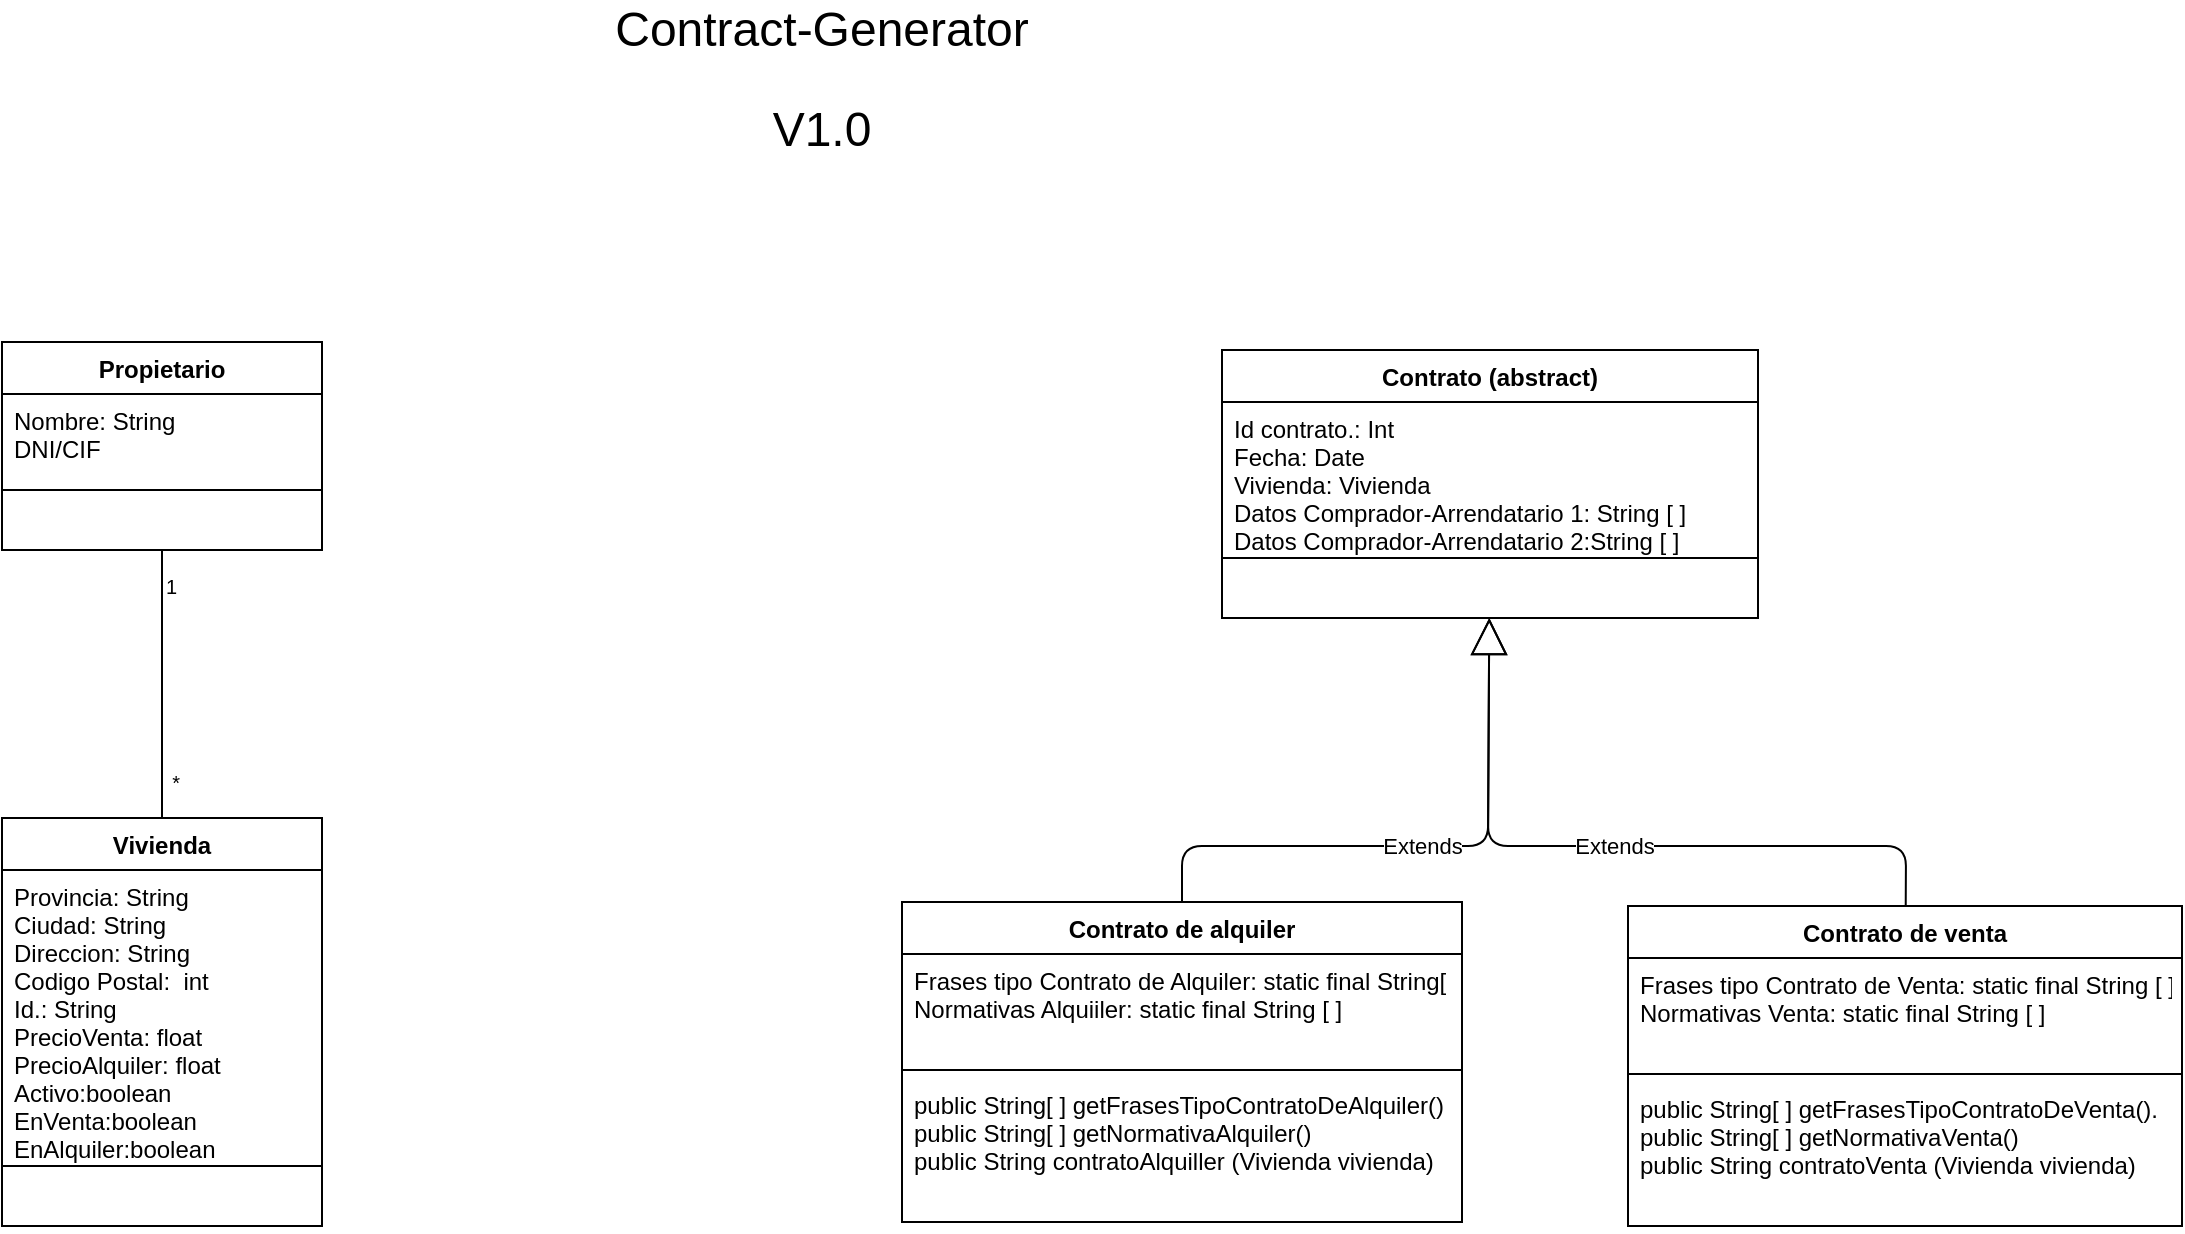 <mxfile version="13.0.3" type="device"><diagram id="RGud9YXuSr5TjQKjlKzS" name="Page-1"><mxGraphModel dx="2031" dy="1190" grid="1" gridSize="10" guides="1" tooltips="1" connect="1" arrows="1" fold="1" page="1" pageScale="1" pageWidth="827" pageHeight="1169" math="0" shadow="0"><root><mxCell id="0"/><mxCell id="1" parent="0"/><mxCell id="_lyHh59Kx2P7Mx8LhowN-30" value="" style="endArrow=none;html=1;edgeStyle=orthogonalEdgeStyle;" parent="1" source="_lyHh59Kx2P7Mx8LhowN-25" target="_lyHh59Kx2P7Mx8LhowN-1" edge="1"><mxGeometry relative="1" as="geometry"><mxPoint x="868" y="415" as="sourcePoint"/><mxPoint x="1028" y="415" as="targetPoint"/></mxGeometry></mxCell><mxCell id="_lyHh59Kx2P7Mx8LhowN-31" value="1" style="resizable=0;html=1;align=left;verticalAlign=bottom;labelBackgroundColor=#ffffff;fontSize=10;" parent="_lyHh59Kx2P7Mx8LhowN-30" connectable="0" vertex="1"><mxGeometry x="-1" relative="1" as="geometry"><mxPoint y="26" as="offset"/></mxGeometry></mxCell><mxCell id="_lyHh59Kx2P7Mx8LhowN-32" value="*" style="resizable=0;html=1;align=right;verticalAlign=bottom;labelBackgroundColor=#ffffff;fontSize=10;" parent="_lyHh59Kx2P7Mx8LhowN-30" connectable="0" vertex="1"><mxGeometry x="1" relative="1" as="geometry"><mxPoint x="9" y="-10" as="offset"/></mxGeometry></mxCell><mxCell id="cKn6U9NnltSsnoo_Pz6w-9" value="Extends" style="endArrow=block;endSize=16;endFill=0;html=1;" parent="1" source="cKn6U9NnltSsnoo_Pz6w-1" target="_lyHh59Kx2P7Mx8LhowN-21" edge="1"><mxGeometry width="160" relative="1" as="geometry"><mxPoint x="983" y="838" as="sourcePoint"/><mxPoint x="1143" y="838" as="targetPoint"/><Array as="points"><mxPoint x="1010" y="578"/><mxPoint x="1163" y="578"/></Array></mxGeometry></mxCell><mxCell id="cKn6U9NnltSsnoo_Pz6w-10" value="Extends" style="endArrow=block;endSize=16;endFill=0;html=1;" parent="1" source="cKn6U9NnltSsnoo_Pz6w-5" target="_lyHh59Kx2P7Mx8LhowN-21" edge="1"><mxGeometry width="160" relative="1" as="geometry"><mxPoint x="1066.077" y="618" as="sourcePoint"/><mxPoint x="1139.923" y="522" as="targetPoint"/><Array as="points"><mxPoint x="1372" y="578"/><mxPoint x="1163" y="578"/></Array></mxGeometry></mxCell><mxCell id="1rRV27EmKX2JQK0w0JBN-1" value="Contract-Generator" style="text;html=1;strokeColor=none;fillColor=none;align=center;verticalAlign=middle;whiteSpace=wrap;rounded=0;fontSize=24;" parent="1" vertex="1"><mxGeometry x="720" y="160" width="220" height="20" as="geometry"/></mxCell><mxCell id="1rRV27EmKX2JQK0w0JBN-2" value="V1.0" style="text;html=1;strokeColor=none;fillColor=none;align=center;verticalAlign=middle;whiteSpace=wrap;rounded=0;fontSize=24;" parent="1" vertex="1"><mxGeometry x="810" y="210" width="40" height="20" as="geometry"/></mxCell><mxCell id="cKn6U9NnltSsnoo_Pz6w-5" value="Contrato de venta" style="swimlane;fontStyle=1;align=center;verticalAlign=top;childLayout=stackLayout;horizontal=1;startSize=26;horizontalStack=0;resizeParent=1;resizeParentMax=0;resizeLast=0;collapsible=1;marginBottom=0;" parent="1" vertex="1"><mxGeometry x="1233" y="608" width="277" height="160" as="geometry"/></mxCell><mxCell id="cKn6U9NnltSsnoo_Pz6w-6" value="Frases tipo Contrato de Venta: static final String [ ]&#10;Normativas Venta: static final String [ ]" style="text;strokeColor=none;fillColor=none;align=left;verticalAlign=top;spacingLeft=4;spacingRight=4;overflow=hidden;rotatable=0;points=[[0,0.5],[1,0.5]];portConstraint=eastwest;" parent="cKn6U9NnltSsnoo_Pz6w-5" vertex="1"><mxGeometry y="26" width="277" height="54" as="geometry"/></mxCell><mxCell id="cKn6U9NnltSsnoo_Pz6w-7" value="" style="line;strokeWidth=1;fillColor=none;align=left;verticalAlign=middle;spacingTop=-1;spacingLeft=3;spacingRight=3;rotatable=0;labelPosition=right;points=[];portConstraint=eastwest;" parent="cKn6U9NnltSsnoo_Pz6w-5" vertex="1"><mxGeometry y="80" width="277" height="8" as="geometry"/></mxCell><mxCell id="cKn6U9NnltSsnoo_Pz6w-8" value="public String[ ] getFrasesTipoContratoDeVenta().&#10;public String[ ] getNormativaVenta()&#10;public String contratoVenta (Vivienda vivienda)&#10;" style="text;strokeColor=none;fillColor=none;align=left;verticalAlign=top;spacingLeft=4;spacingRight=4;overflow=hidden;rotatable=0;points=[[0,0.5],[1,0.5]];portConstraint=eastwest;" parent="cKn6U9NnltSsnoo_Pz6w-5" vertex="1"><mxGeometry y="88" width="277" height="72" as="geometry"/></mxCell><mxCell id="cKn6U9NnltSsnoo_Pz6w-1" value="Contrato de alquiler" style="swimlane;fontStyle=1;align=center;verticalAlign=top;childLayout=stackLayout;horizontal=1;startSize=26;horizontalStack=0;resizeParent=1;resizeParentMax=0;resizeLast=0;collapsible=1;marginBottom=0;" parent="1" vertex="1"><mxGeometry x="870" y="606" width="280" height="160" as="geometry"/></mxCell><mxCell id="cKn6U9NnltSsnoo_Pz6w-2" value="Frases tipo Contrato de Alquiler: static final String[ ]&#10;Normativas Alquiiler: static final String [ ]" style="text;strokeColor=none;fillColor=none;align=left;verticalAlign=top;spacingLeft=4;spacingRight=4;overflow=hidden;rotatable=0;points=[[0,0.5],[1,0.5]];portConstraint=eastwest;" parent="cKn6U9NnltSsnoo_Pz6w-1" vertex="1"><mxGeometry y="26" width="280" height="54" as="geometry"/></mxCell><mxCell id="cKn6U9NnltSsnoo_Pz6w-3" value="" style="line;strokeWidth=1;fillColor=none;align=left;verticalAlign=middle;spacingTop=-1;spacingLeft=3;spacingRight=3;rotatable=0;labelPosition=right;points=[];portConstraint=eastwest;" parent="cKn6U9NnltSsnoo_Pz6w-1" vertex="1"><mxGeometry y="80" width="280" height="8" as="geometry"/></mxCell><mxCell id="cKn6U9NnltSsnoo_Pz6w-4" value="public String[ ] getFrasesTipoContratoDeAlquiler()&#10;public String[ ] getNormativaAlquiler()&#10;public String contratoAlquiller (Vivienda vivienda)" style="text;strokeColor=none;fillColor=none;align=left;verticalAlign=top;spacingLeft=4;spacingRight=4;overflow=hidden;rotatable=0;points=[[0,0.5],[1,0.5]];portConstraint=eastwest;" parent="cKn6U9NnltSsnoo_Pz6w-1" vertex="1"><mxGeometry y="88" width="280" height="72" as="geometry"/></mxCell><mxCell id="_lyHh59Kx2P7Mx8LhowN-21" value="Contrato (abstract)" style="swimlane;fontStyle=1;align=center;verticalAlign=top;childLayout=stackLayout;horizontal=1;startSize=26;horizontalStack=0;resizeParent=1;resizeParentMax=0;resizeLast=0;collapsible=1;marginBottom=0;" parent="1" vertex="1"><mxGeometry x="1030" y="330" width="268" height="134" as="geometry"/></mxCell><mxCell id="_lyHh59Kx2P7Mx8LhowN-22" value="Id contrato.: Int&#10;Fecha: Date&#10;Vivienda: Vivienda&#10;Datos Comprador-Arrendatario 1: String [ ]&#10;Datos Comprador-Arrendatario 2:String [ ]" style="text;strokeColor=none;fillColor=none;align=left;verticalAlign=top;spacingLeft=4;spacingRight=4;overflow=hidden;rotatable=0;points=[[0,0.5],[1,0.5]];portConstraint=eastwest;" parent="_lyHh59Kx2P7Mx8LhowN-21" vertex="1"><mxGeometry y="26" width="268" height="74" as="geometry"/></mxCell><mxCell id="_lyHh59Kx2P7Mx8LhowN-23" value="" style="line;strokeWidth=1;fillColor=none;align=left;verticalAlign=middle;spacingTop=-1;spacingLeft=3;spacingRight=3;rotatable=0;labelPosition=right;points=[];portConstraint=eastwest;" parent="_lyHh59Kx2P7Mx8LhowN-21" vertex="1"><mxGeometry y="100" width="268" height="8" as="geometry"/></mxCell><mxCell id="_lyHh59Kx2P7Mx8LhowN-24" value=" " style="text;strokeColor=none;fillColor=none;align=left;verticalAlign=top;spacingLeft=4;spacingRight=4;overflow=hidden;rotatable=0;points=[[0,0.5],[1,0.5]];portConstraint=eastwest;" parent="_lyHh59Kx2P7Mx8LhowN-21" vertex="1"><mxGeometry y="108" width="268" height="26" as="geometry"/></mxCell><mxCell id="_lyHh59Kx2P7Mx8LhowN-1" value="Vivienda" style="swimlane;fontStyle=1;align=center;verticalAlign=top;childLayout=stackLayout;horizontal=1;startSize=26;horizontalStack=0;resizeParent=1;resizeParentMax=0;resizeLast=0;collapsible=1;marginBottom=0;" parent="1" vertex="1"><mxGeometry x="420" y="564" width="160" height="204" as="geometry"/></mxCell><mxCell id="_lyHh59Kx2P7Mx8LhowN-2" value="Provincia: String&#10;Ciudad: String&#10;Direccion: String&#10;Codigo Postal:  int&#10;Id.: String&#10;PrecioVenta: float&#10;PrecioAlquiler: float&#10;Activo:boolean&#10;EnVenta:boolean&#10;EnAlquiler:boolean" style="text;strokeColor=none;fillColor=none;align=left;verticalAlign=top;spacingLeft=4;spacingRight=4;overflow=hidden;rotatable=0;points=[[0,0.5],[1,0.5]];portConstraint=eastwest;" parent="_lyHh59Kx2P7Mx8LhowN-1" vertex="1"><mxGeometry y="26" width="160" height="144" as="geometry"/></mxCell><mxCell id="_lyHh59Kx2P7Mx8LhowN-3" value="" style="line;strokeWidth=1;fillColor=none;align=left;verticalAlign=middle;spacingTop=-1;spacingLeft=3;spacingRight=3;rotatable=0;labelPosition=right;points=[];portConstraint=eastwest;" parent="_lyHh59Kx2P7Mx8LhowN-1" vertex="1"><mxGeometry y="170" width="160" height="8" as="geometry"/></mxCell><mxCell id="_lyHh59Kx2P7Mx8LhowN-4" value=" " style="text;strokeColor=none;fillColor=none;align=left;verticalAlign=top;spacingLeft=4;spacingRight=4;overflow=hidden;rotatable=0;points=[[0,0.5],[1,0.5]];portConstraint=eastwest;" parent="_lyHh59Kx2P7Mx8LhowN-1" vertex="1"><mxGeometry y="178" width="160" height="26" as="geometry"/></mxCell><mxCell id="_lyHh59Kx2P7Mx8LhowN-25" value="Propietario" style="swimlane;fontStyle=1;align=center;verticalAlign=top;childLayout=stackLayout;horizontal=1;startSize=26;horizontalStack=0;resizeParent=1;resizeParentMax=0;resizeLast=0;collapsible=1;marginBottom=0;" parent="1" vertex="1"><mxGeometry x="420" y="326" width="160" height="104" as="geometry"/></mxCell><mxCell id="_lyHh59Kx2P7Mx8LhowN-26" value="Nombre: String&#10;DNI/CIF" style="text;strokeColor=none;fillColor=none;align=left;verticalAlign=top;spacingLeft=4;spacingRight=4;overflow=hidden;rotatable=0;points=[[0,0.5],[1,0.5]];portConstraint=eastwest;" parent="_lyHh59Kx2P7Mx8LhowN-25" vertex="1"><mxGeometry y="26" width="160" height="44" as="geometry"/></mxCell><mxCell id="_lyHh59Kx2P7Mx8LhowN-27" value="" style="line;strokeWidth=1;fillColor=none;align=left;verticalAlign=middle;spacingTop=-1;spacingLeft=3;spacingRight=3;rotatable=0;labelPosition=right;points=[];portConstraint=eastwest;" parent="_lyHh59Kx2P7Mx8LhowN-25" vertex="1"><mxGeometry y="70" width="160" height="8" as="geometry"/></mxCell><mxCell id="_lyHh59Kx2P7Mx8LhowN-28" value=" " style="text;strokeColor=none;fillColor=none;align=left;verticalAlign=top;spacingLeft=4;spacingRight=4;overflow=hidden;rotatable=0;points=[[0,0.5],[1,0.5]];portConstraint=eastwest;" parent="_lyHh59Kx2P7Mx8LhowN-25" vertex="1"><mxGeometry y="78" width="160" height="26" as="geometry"/></mxCell></root></mxGraphModel></diagram></mxfile>